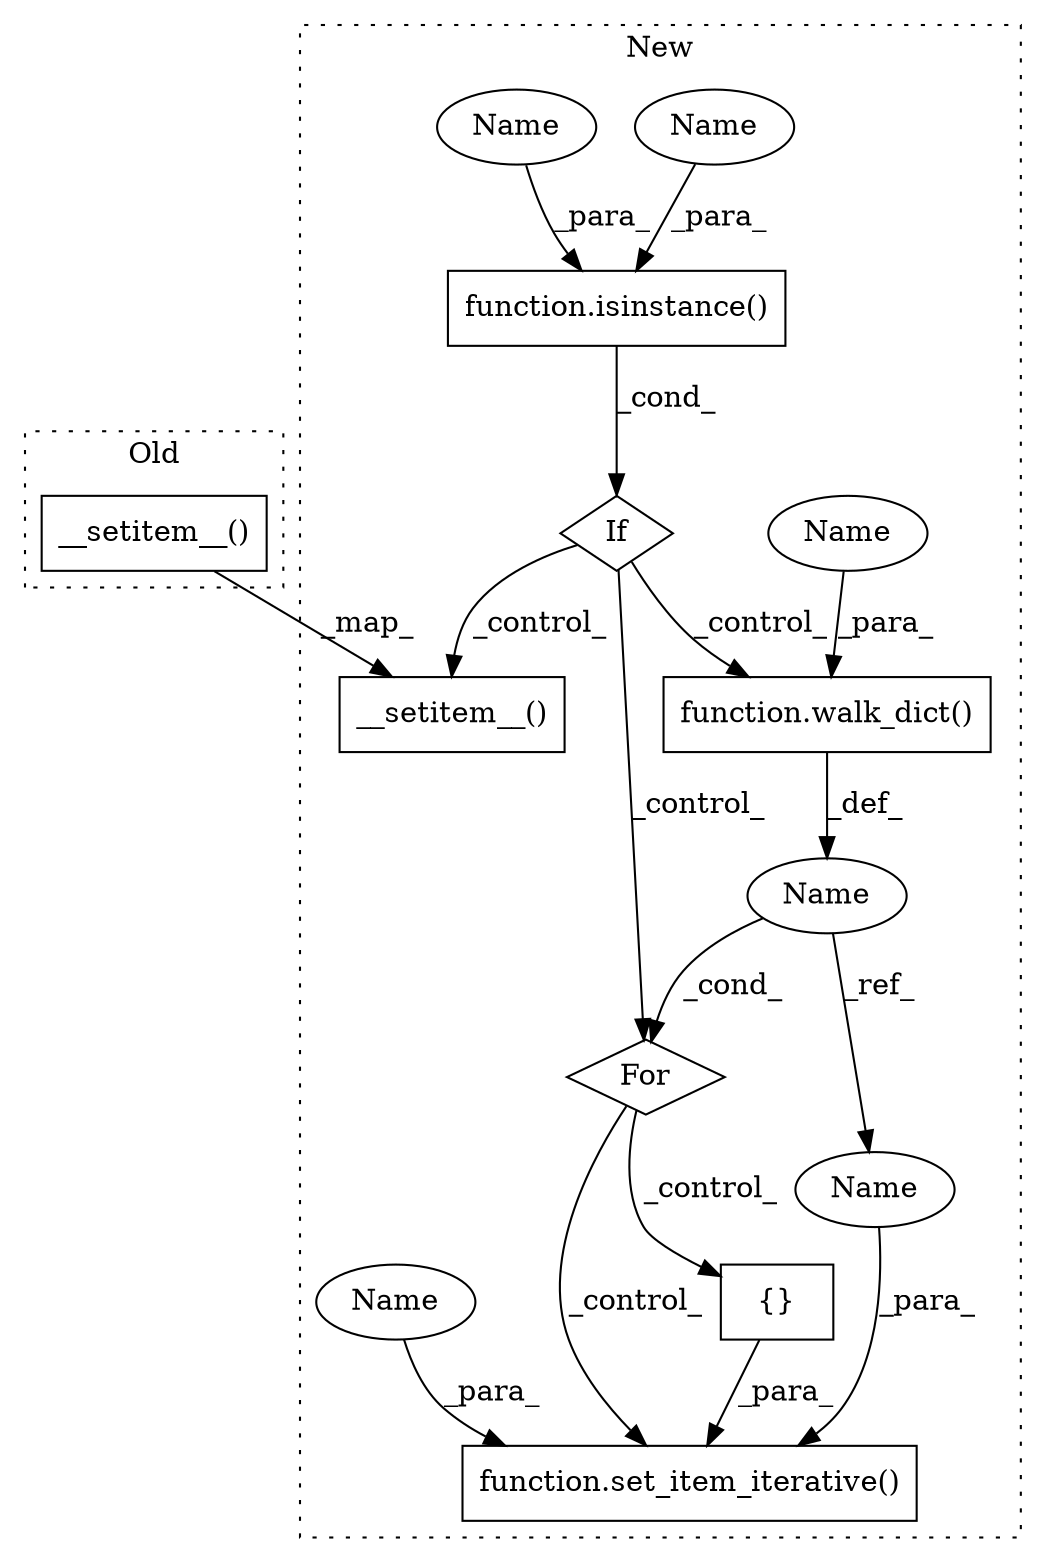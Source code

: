 digraph G {
subgraph cluster0 {
1 [label="__setitem__()" a="75" s="1744,1780" l="17,1" shape="box"];
label = "Old";
style="dotted";
}
subgraph cluster1 {
2 [label="__setitem__()" a="75" s="1840,1876" l="17,1" shape="box"];
3 [label="If" a="96" s="1686" l="3" shape="diamond"];
4 [label="function.isinstance()" a="75" s="1689,1711" l="11,1" shape="box"];
5 [label="{}" a="59" s="1797,1808" l="1,0" shape="box"];
6 [label="function.set_item_iterative()" a="75" s="1773,1812" l="19,1" shape="box"];
7 [label="Name" a="87" s="1734" l="1" shape="ellipse"];
8 [label="function.walk_dict()" a="75" s="1739,1754" l="10,1" shape="box"];
9 [label="For" a="107" s="1726,1755" l="4,18" shape="diamond"];
10 [label="Name" a="87" s="1707" l="4" shape="ellipse"];
11 [label="Name" a="87" s="1811" l="1" shape="ellipse"];
12 [label="Name" a="87" s="1749" l="5" shape="ellipse"];
13 [label="Name" a="87" s="1700" l="5" shape="ellipse"];
14 [label="Name" a="87" s="1792" l="3" shape="ellipse"];
label = "New";
style="dotted";
}
1 -> 2 [label="_map_"];
3 -> 2 [label="_control_"];
3 -> 8 [label="_control_"];
3 -> 9 [label="_control_"];
4 -> 3 [label="_cond_"];
5 -> 6 [label="_para_"];
7 -> 9 [label="_cond_"];
7 -> 11 [label="_ref_"];
8 -> 7 [label="_def_"];
9 -> 5 [label="_control_"];
9 -> 6 [label="_control_"];
10 -> 4 [label="_para_"];
11 -> 6 [label="_para_"];
12 -> 8 [label="_para_"];
13 -> 4 [label="_para_"];
14 -> 6 [label="_para_"];
}